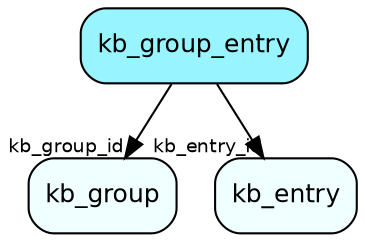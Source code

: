 digraph kb_group_entry  {
node [shape = box style="rounded, filled" fontname = "Helvetica" fontsize = "12" ]
edge [fontname = "Helvetica" fontsize = "9"]

kb_group_entry[fillcolor = "cadetblue1"]
kb_group[fillcolor = "azure1"]
kb_entry[fillcolor = "azure1"]
kb_group_entry -> kb_group [headlabel = "kb_group_id"]
kb_group_entry -> kb_entry [headlabel = "kb_entry_id"]
}
